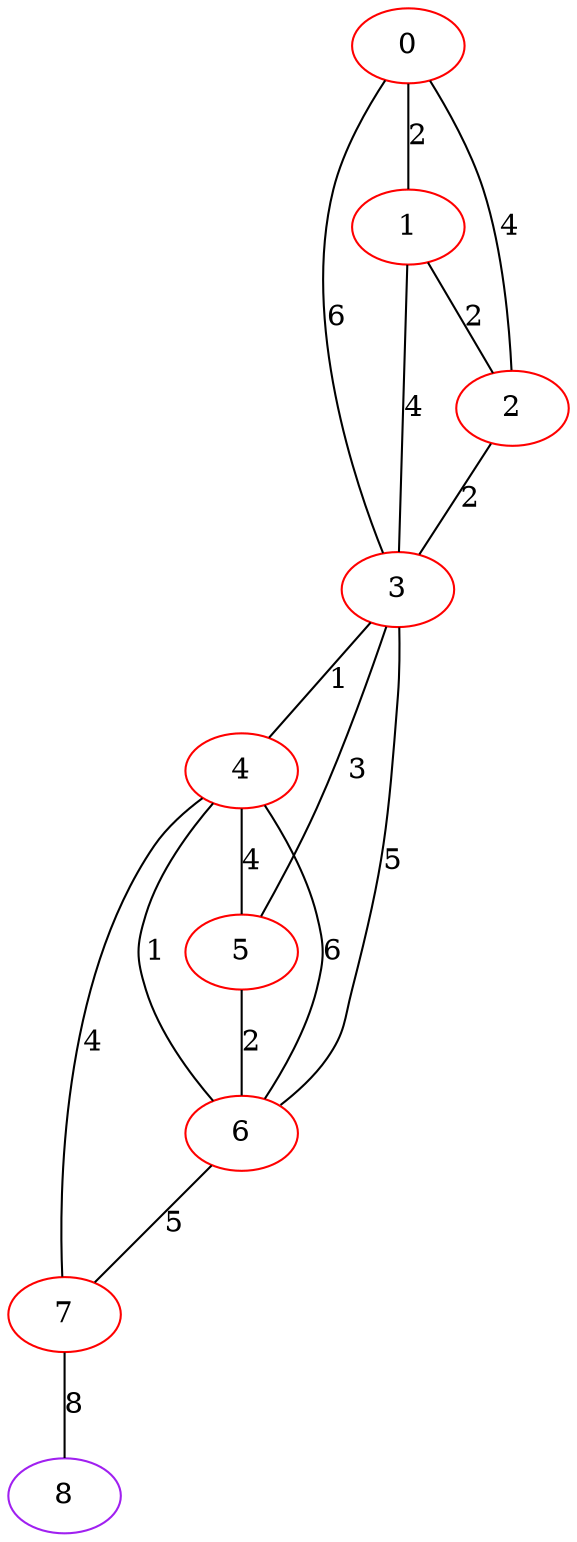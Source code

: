 graph "" {
0 [color=red, weight=1];
1 [color=red, weight=1];
2 [color=red, weight=1];
3 [color=red, weight=1];
4 [color=red, weight=1];
5 [color=red, weight=1];
6 [color=red, weight=1];
7 [color=red, weight=1];
8 [color=purple, weight=4];
0 -- 1  [key=0, label=2];
0 -- 2  [key=0, label=4];
0 -- 3  [key=0, label=6];
1 -- 2  [key=0, label=2];
1 -- 3  [key=0, label=4];
2 -- 3  [key=0, label=2];
3 -- 4  [key=0, label=1];
3 -- 5  [key=0, label=3];
3 -- 6  [key=0, label=5];
4 -- 5  [key=0, label=4];
4 -- 6  [key=0, label=6];
4 -- 6  [key=1, label=1];
4 -- 7  [key=0, label=4];
5 -- 6  [key=0, label=2];
6 -- 7  [key=0, label=5];
7 -- 8  [key=0, label=8];
}
